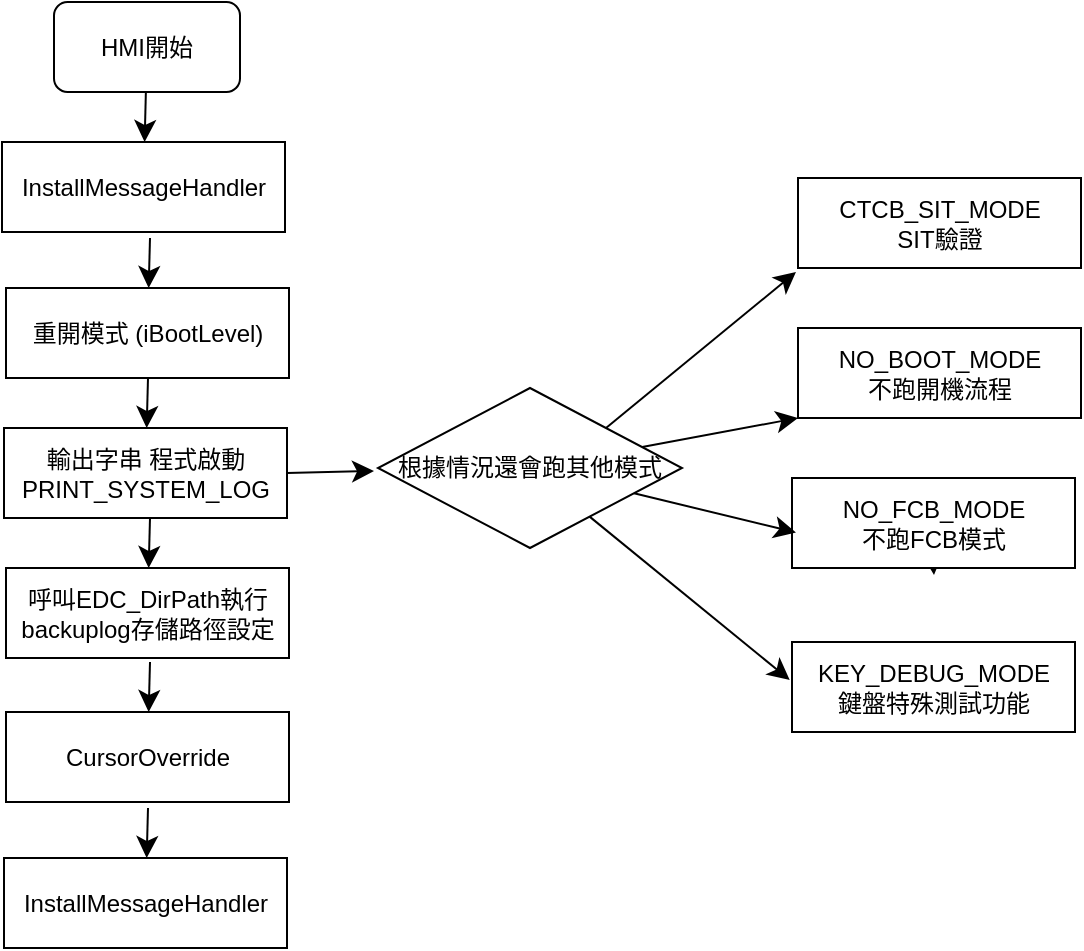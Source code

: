 <mxfile version="26.3.0">
  <diagram name="第 1 页" id="VQducZv8ms1x_GyjrhsL">
    <mxGraphModel dx="407" dy="726" grid="0" gridSize="10" guides="1" tooltips="1" connect="1" arrows="1" fold="1" page="0" pageScale="1" pageWidth="827" pageHeight="1169" math="0" shadow="0">
      <root>
        <mxCell id="0" />
        <mxCell id="1" parent="0" />
        <mxCell id="F4IvmFrcxUjV33_Lwis3-4" value="" style="edgeStyle=none;curved=1;rounded=0;orthogonalLoop=1;jettySize=auto;html=1;fontSize=12;startSize=8;endSize=8;" edge="1" parent="1" source="F4IvmFrcxUjV33_Lwis3-1" target="F4IvmFrcxUjV33_Lwis3-5">
          <mxGeometry relative="1" as="geometry">
            <mxPoint x="448" y="14" as="targetPoint" />
          </mxGeometry>
        </mxCell>
        <mxCell id="F4IvmFrcxUjV33_Lwis3-1" value="HMI開始" style="rounded=1;whiteSpace=wrap;html=1;" vertex="1" parent="1">
          <mxGeometry x="401" y="-87" width="93" height="45" as="geometry" />
        </mxCell>
        <mxCell id="F4IvmFrcxUjV33_Lwis3-5" value="InstallMessageHandler" style="rounded=0;whiteSpace=wrap;html=1;" vertex="1" parent="1">
          <mxGeometry x="375" y="-17" width="141.5" height="45" as="geometry" />
        </mxCell>
        <mxCell id="F4IvmFrcxUjV33_Lwis3-11" value="" style="edgeStyle=none;curved=1;rounded=0;orthogonalLoop=1;jettySize=auto;html=1;fontSize=12;startSize=8;endSize=8;" edge="1" target="F4IvmFrcxUjV33_Lwis3-12" parent="1">
          <mxGeometry relative="1" as="geometry">
            <mxPoint x="449" y="31" as="sourcePoint" />
            <mxPoint x="450" y="87" as="targetPoint" />
          </mxGeometry>
        </mxCell>
        <mxCell id="F4IvmFrcxUjV33_Lwis3-12" value="重開模式 (iBootLevel)" style="rounded=0;whiteSpace=wrap;html=1;" vertex="1" parent="1">
          <mxGeometry x="377" y="56" width="141.5" height="45" as="geometry" />
        </mxCell>
        <mxCell id="F4IvmFrcxUjV33_Lwis3-13" value="" style="edgeStyle=none;curved=1;rounded=0;orthogonalLoop=1;jettySize=auto;html=1;fontSize=12;startSize=8;endSize=8;" edge="1" target="F4IvmFrcxUjV33_Lwis3-14" parent="1">
          <mxGeometry relative="1" as="geometry">
            <mxPoint x="448" y="101" as="sourcePoint" />
            <mxPoint x="449" y="157" as="targetPoint" />
          </mxGeometry>
        </mxCell>
        <mxCell id="F4IvmFrcxUjV33_Lwis3-17" style="edgeStyle=none;curved=1;rounded=0;orthogonalLoop=1;jettySize=auto;html=1;exitX=1;exitY=0.5;exitDx=0;exitDy=0;fontSize=12;startSize=8;endSize=8;" edge="1" parent="1" source="F4IvmFrcxUjV33_Lwis3-14">
          <mxGeometry relative="1" as="geometry">
            <mxPoint x="561" y="147.506" as="targetPoint" />
          </mxGeometry>
        </mxCell>
        <mxCell id="F4IvmFrcxUjV33_Lwis3-14" value="輸出字串 程式啟動&lt;div&gt;PRINT_SYSTEM_LOG&lt;/div&gt;" style="rounded=0;whiteSpace=wrap;html=1;" vertex="1" parent="1">
          <mxGeometry x="376" y="126" width="141.5" height="45" as="geometry" />
        </mxCell>
        <mxCell id="F4IvmFrcxUjV33_Lwis3-44" style="edgeStyle=none;curved=1;rounded=0;orthogonalLoop=1;jettySize=auto;html=1;exitX=1;exitY=0;exitDx=0;exitDy=0;fontSize=12;startSize=8;endSize=8;" edge="1" parent="1" source="F4IvmFrcxUjV33_Lwis3-20">
          <mxGeometry relative="1" as="geometry">
            <mxPoint x="772" y="48" as="targetPoint" />
          </mxGeometry>
        </mxCell>
        <mxCell id="F4IvmFrcxUjV33_Lwis3-45" style="edgeStyle=none;curved=1;rounded=0;orthogonalLoop=1;jettySize=auto;html=1;entryX=0;entryY=1;entryDx=0;entryDy=0;fontSize=12;startSize=8;endSize=8;" edge="1" parent="1" source="F4IvmFrcxUjV33_Lwis3-20" target="F4IvmFrcxUjV33_Lwis3-22">
          <mxGeometry relative="1" as="geometry" />
        </mxCell>
        <mxCell id="F4IvmFrcxUjV33_Lwis3-47" style="edgeStyle=none;curved=1;rounded=0;orthogonalLoop=1;jettySize=auto;html=1;fontSize=12;startSize=8;endSize=8;" edge="1" parent="1" source="F4IvmFrcxUjV33_Lwis3-20">
          <mxGeometry relative="1" as="geometry">
            <mxPoint x="768.857" y="252" as="targetPoint" />
          </mxGeometry>
        </mxCell>
        <mxCell id="F4IvmFrcxUjV33_Lwis3-20" value="根據情況還會跑其他模式" style="rhombus;whiteSpace=wrap;html=1;" vertex="1" parent="1">
          <mxGeometry x="563" y="106" width="152" height="80" as="geometry" />
        </mxCell>
        <mxCell id="F4IvmFrcxUjV33_Lwis3-22" value="NO_BOOT_MODE&lt;div&gt;不跑開機流程&lt;/div&gt;" style="rounded=0;whiteSpace=wrap;html=1;" vertex="1" parent="1">
          <mxGeometry x="773" y="76" width="141.5" height="45" as="geometry" />
        </mxCell>
        <mxCell id="F4IvmFrcxUjV33_Lwis3-31" style="edgeStyle=none;curved=1;rounded=0;orthogonalLoop=1;jettySize=auto;html=1;exitX=0.5;exitY=1;exitDx=0;exitDy=0;fontSize=12;startSize=8;endSize=8;" edge="1" parent="1" source="F4IvmFrcxUjV33_Lwis3-25">
          <mxGeometry relative="1" as="geometry">
            <mxPoint x="841" y="199.5" as="targetPoint" />
          </mxGeometry>
        </mxCell>
        <mxCell id="F4IvmFrcxUjV33_Lwis3-25" value="NO_FCB_MODE&lt;div&gt;不跑FCB模式&lt;/div&gt;" style="rounded=0;whiteSpace=wrap;html=1;" vertex="1" parent="1">
          <mxGeometry x="770" y="151" width="141.5" height="45" as="geometry" />
        </mxCell>
        <mxCell id="F4IvmFrcxUjV33_Lwis3-26" value="KEY_DEBUG_MODE&lt;div&gt;鍵盤特殊測試功能&lt;/div&gt;" style="rounded=0;whiteSpace=wrap;html=1;" vertex="1" parent="1">
          <mxGeometry x="770" y="233" width="141.5" height="45" as="geometry" />
        </mxCell>
        <mxCell id="F4IvmFrcxUjV33_Lwis3-27" value="CTCB_SIT_MODE&lt;div&gt;SIT驗證&lt;/div&gt;" style="rounded=0;whiteSpace=wrap;html=1;" vertex="1" parent="1">
          <mxGeometry x="773" y="1" width="141.5" height="45" as="geometry" />
        </mxCell>
        <mxCell id="F4IvmFrcxUjV33_Lwis3-32" value="" style="edgeStyle=none;curved=1;rounded=0;orthogonalLoop=1;jettySize=auto;html=1;fontSize=12;startSize=8;endSize=8;" edge="1" target="F4IvmFrcxUjV33_Lwis3-33" parent="1">
          <mxGeometry relative="1" as="geometry">
            <mxPoint x="449" y="171" as="sourcePoint" />
            <mxPoint x="450" y="227" as="targetPoint" />
          </mxGeometry>
        </mxCell>
        <mxCell id="F4IvmFrcxUjV33_Lwis3-33" value="呼叫EDC_DirPath執行backuplog存儲路徑設定" style="rounded=0;whiteSpace=wrap;html=1;" vertex="1" parent="1">
          <mxGeometry x="377" y="196" width="141.5" height="45" as="geometry" />
        </mxCell>
        <mxCell id="F4IvmFrcxUjV33_Lwis3-40" value="" style="edgeStyle=none;curved=1;rounded=0;orthogonalLoop=1;jettySize=auto;html=1;fontSize=12;startSize=8;endSize=8;" edge="1" target="F4IvmFrcxUjV33_Lwis3-41" parent="1">
          <mxGeometry relative="1" as="geometry">
            <mxPoint x="449" y="243" as="sourcePoint" />
            <mxPoint x="450" y="299" as="targetPoint" />
          </mxGeometry>
        </mxCell>
        <mxCell id="F4IvmFrcxUjV33_Lwis3-41" value="CursorOv&lt;span style=&quot;background-color: transparent; color: light-dark(rgb(0, 0, 0), rgb(255, 255, 255));&quot;&gt;erride&lt;/span&gt;" style="rounded=0;whiteSpace=wrap;html=1;" vertex="1" parent="1">
          <mxGeometry x="377" y="268" width="141.5" height="45" as="geometry" />
        </mxCell>
        <mxCell id="F4IvmFrcxUjV33_Lwis3-42" value="" style="edgeStyle=none;curved=1;rounded=0;orthogonalLoop=1;jettySize=auto;html=1;fontSize=12;startSize=8;endSize=8;" edge="1" target="F4IvmFrcxUjV33_Lwis3-43" parent="1">
          <mxGeometry relative="1" as="geometry">
            <mxPoint x="448" y="316" as="sourcePoint" />
            <mxPoint x="449" y="372" as="targetPoint" />
          </mxGeometry>
        </mxCell>
        <mxCell id="F4IvmFrcxUjV33_Lwis3-43" value="InstallMessageHandler" style="rounded=0;whiteSpace=wrap;html=1;" vertex="1" parent="1">
          <mxGeometry x="376" y="341" width="141.5" height="45" as="geometry" />
        </mxCell>
        <mxCell id="F4IvmFrcxUjV33_Lwis3-46" style="edgeStyle=none;curved=1;rounded=0;orthogonalLoop=1;jettySize=auto;html=1;entryX=0.014;entryY=0.606;entryDx=0;entryDy=0;entryPerimeter=0;fontSize=12;startSize=8;endSize=8;" edge="1" parent="1" source="F4IvmFrcxUjV33_Lwis3-20" target="F4IvmFrcxUjV33_Lwis3-25">
          <mxGeometry relative="1" as="geometry" />
        </mxCell>
      </root>
    </mxGraphModel>
  </diagram>
</mxfile>
